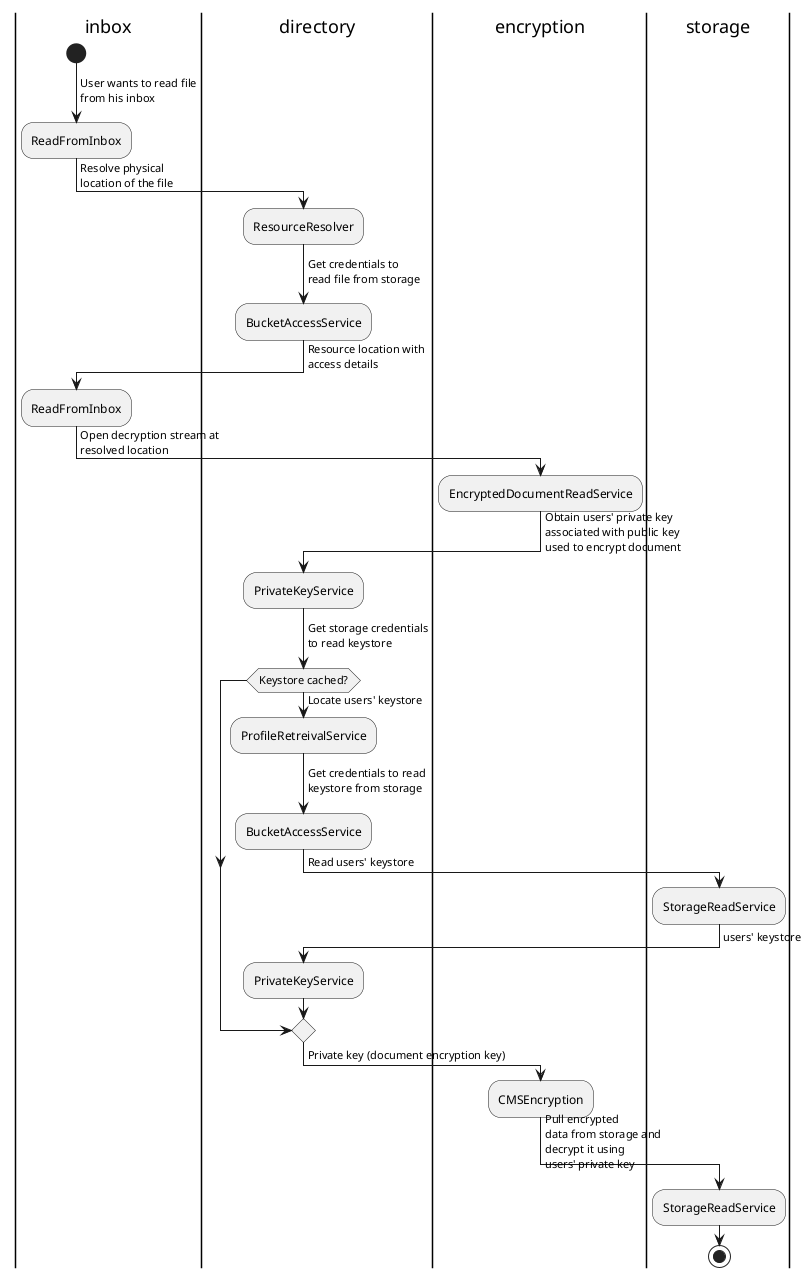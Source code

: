 @startuml

|inbox|
start
-> User wants to read file\nfrom his inbox;
:ReadFromInbox;
-> Resolve physical\nlocation of the file;
|directory|
:ResourceResolver;
-> Get credentials to\nread file from storage;
:BucketAccessService;
|inbox|
-> Resource location with\naccess details;
:ReadFromInbox;
|encryption|
-> Open decryption stream at\nresolved location;
:EncryptedDocumentReadService;
-> Obtain users' private key\nassociated with public key\nused to encrypt document;
|directory|
:PrivateKeyService;
-> Get storage credentials\nto read keystore;
if (Keystore cached?) then
else (no)
|directory|
-> Locate users' keystore;
:ProfileRetreivalService;
-> Get credentials to read\nkeystore from storage;
:BucketAccessService;
-> Read users' keystore;
|storage|
:StorageReadService;
-> users' keystore;
|directory|
:PrivateKeyService;
endif
|encryption|
-> Private key (document encryption key);
:CMSEncryption;
|storage|
-> Pull encrypted\ndata from storage and\ndecrypt it using\nusers' private key;
:StorageReadService;
stop

@enduml